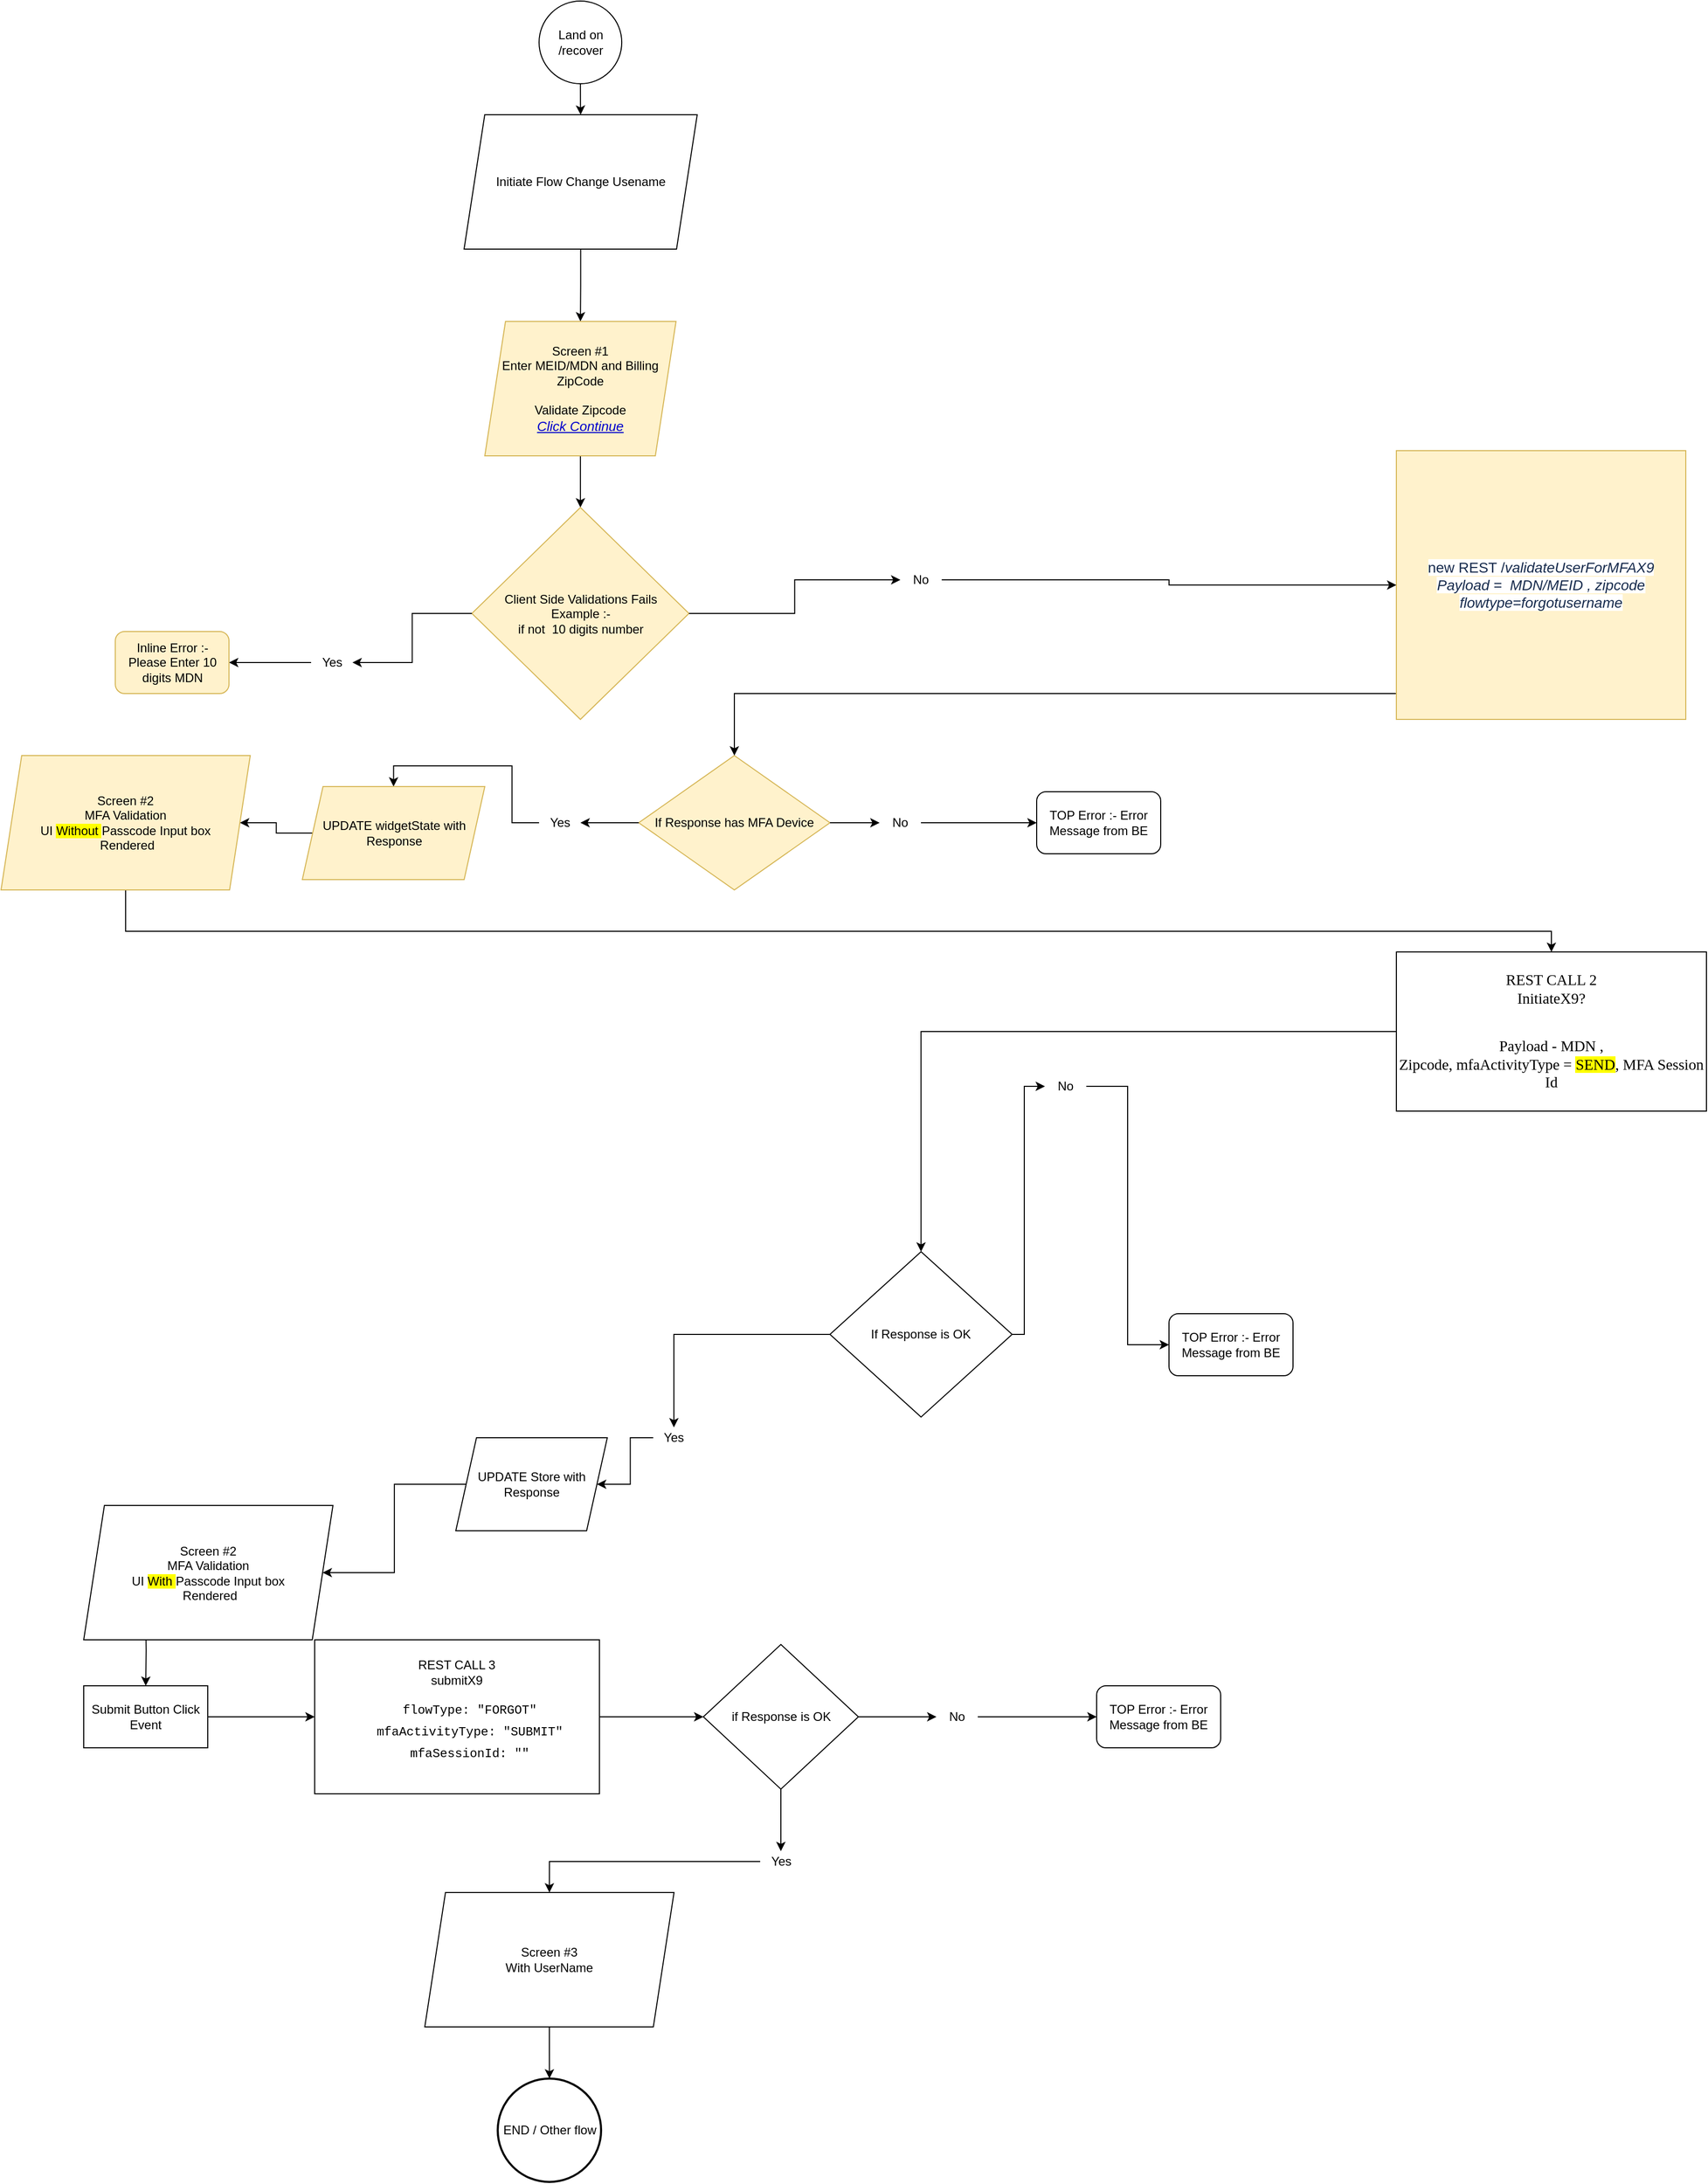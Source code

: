 <mxfile version="14.5.3" type="github">
  <diagram id="QXdTZe5FVXknlPFaYNdD" name="Page-1">
    <mxGraphModel dx="2272" dy="1894" grid="1" gridSize="10" guides="1" tooltips="1" connect="1" arrows="1" fold="1" page="1" pageScale="1" pageWidth="850" pageHeight="1100" math="0" shadow="0">
      <root>
        <mxCell id="0" />
        <mxCell id="1" parent="0" />
        <mxCell id="aFvyiEm-fu3uWtN78D4W-30" style="edgeStyle=orthogonalEdgeStyle;rounded=0;orthogonalLoop=1;jettySize=auto;html=1;entryX=0.5;entryY=0;entryDx=0;entryDy=0;" parent="1" source="EMNMdGR0dq1OucZ-ZLYC-100" target="aFvyiEm-fu3uWtN78D4W-2" edge="1">
          <mxGeometry relative="1" as="geometry" />
        </mxCell>
        <mxCell id="aFvyiEm-fu3uWtN78D4W-1" value="Land on /recover" style="ellipse;whiteSpace=wrap;html=1;aspect=fixed;" parent="1" vertex="1">
          <mxGeometry x="-9.44" y="-380" width="80" height="80" as="geometry" />
        </mxCell>
        <mxCell id="EMNMdGR0dq1OucZ-ZLYC-29" style="edgeStyle=orthogonalEdgeStyle;rounded=0;orthogonalLoop=1;jettySize=auto;html=1;" parent="1" source="aFvyiEm-fu3uWtN78D4W-2" target="EMNMdGR0dq1OucZ-ZLYC-30" edge="1">
          <mxGeometry relative="1" as="geometry">
            <mxPoint x="-100" y="170" as="targetPoint" />
          </mxGeometry>
        </mxCell>
        <mxCell id="aFvyiEm-fu3uWtN78D4W-2" value="Screen #1&lt;br&gt;Enter MEID/MDN and Billing ZipCode&lt;br&gt;&lt;br&gt;Validate Zipcode&lt;br&gt;&lt;font color=&quot;#0000cc&quot; style=&quot;font-size: 13px&quot;&gt;&lt;i&gt;&lt;u&gt;Click Continue&lt;/u&gt;&lt;/i&gt;&lt;/font&gt;" style="shape=parallelogram;perimeter=parallelogramPerimeter;whiteSpace=wrap;html=1;fixedSize=1;fillColor=#fff2cc;strokeColor=#d6b656;" parent="1" vertex="1">
          <mxGeometry x="-61.94" y="-70" width="185" height="130" as="geometry" />
        </mxCell>
        <mxCell id="aFvyiEm-fu3uWtN78D4W-31" style="edgeStyle=orthogonalEdgeStyle;rounded=0;orthogonalLoop=1;jettySize=auto;html=1;" parent="1" source="aFvyiEm-fu3uWtN78D4W-13" target="aFvyiEm-fu3uWtN78D4W-15" edge="1">
          <mxGeometry relative="1" as="geometry" />
        </mxCell>
        <mxCell id="EMNMdGR0dq1OucZ-ZLYC-58" style="edgeStyle=orthogonalEdgeStyle;rounded=0;orthogonalLoop=1;jettySize=auto;html=1;entryX=0.5;entryY=0;entryDx=0;entryDy=0;" parent="1" source="aFvyiEm-fu3uWtN78D4W-21" target="EMNMdGR0dq1OucZ-ZLYC-81" edge="1">
          <mxGeometry relative="1" as="geometry" />
        </mxCell>
        <mxCell id="aFvyiEm-fu3uWtN78D4W-4" value="If Response has MFA Device" style="rhombus;whiteSpace=wrap;html=1;fillColor=#fff2cc;strokeColor=#d6b656;" parent="1" vertex="1">
          <mxGeometry x="87" y="350" width="185" height="130" as="geometry" />
        </mxCell>
        <mxCell id="aFvyiEm-fu3uWtN78D4W-15" value="TOP Error :- Error Message from BE" style="rounded=1;whiteSpace=wrap;html=1;" parent="1" vertex="1">
          <mxGeometry x="472" y="385" width="120" height="60" as="geometry" />
        </mxCell>
        <mxCell id="EMNMdGR0dq1OucZ-ZLYC-63" style="edgeStyle=orthogonalEdgeStyle;rounded=0;orthogonalLoop=1;jettySize=auto;html=1;entryX=0;entryY=0.5;entryDx=0;entryDy=0;" parent="1" source="aFvyiEm-fu3uWtN78D4W-20" target="aFvyiEm-fu3uWtN78D4W-22" edge="1">
          <mxGeometry relative="1" as="geometry" />
        </mxCell>
        <mxCell id="aFvyiEm-fu3uWtN78D4W-16" value="If Response is OK&lt;span&gt;&lt;br&gt;&lt;/span&gt;" style="rhombus;whiteSpace=wrap;html=1;" parent="1" vertex="1">
          <mxGeometry x="272" y="830" width="176.25" height="160" as="geometry" />
        </mxCell>
        <mxCell id="aFvyiEm-fu3uWtN78D4W-22" value="TOP Error :- Error Message from BE" style="rounded=1;whiteSpace=wrap;html=1;" parent="1" vertex="1">
          <mxGeometry x="600" y="890" width="120" height="60" as="geometry" />
        </mxCell>
        <mxCell id="EMNMdGR0dq1OucZ-ZLYC-41" style="edgeStyle=orthogonalEdgeStyle;rounded=0;orthogonalLoop=1;jettySize=auto;html=1;" parent="1" source="aFvyiEm-fu3uWtN78D4W-33" target="aFvyiEm-fu3uWtN78D4W-46" edge="1">
          <mxGeometry relative="1" as="geometry">
            <Array as="points">
              <mxPoint x="-409" y="520" />
              <mxPoint x="970" y="520" />
            </Array>
          </mxGeometry>
        </mxCell>
        <mxCell id="aFvyiEm-fu3uWtN78D4W-33" value="Screen #2&lt;br&gt;MFA Validation&lt;br&gt;UI &lt;span style=&quot;background-color: rgb(255 , 255 , 0)&quot;&gt;Without&lt;font color=&quot;#ffff33&quot;&gt; &lt;/font&gt;&lt;/span&gt;Passcode Input box&lt;br&gt;&amp;nbsp;Rendered" style="shape=parallelogram;perimeter=parallelogramPerimeter;whiteSpace=wrap;html=1;fixedSize=1;fillColor=#fff2cc;strokeColor=#d6b656;" parent="1" vertex="1">
          <mxGeometry x="-530" y="350" width="241.13" height="130" as="geometry" />
        </mxCell>
        <mxCell id="EMNMdGR0dq1OucZ-ZLYC-49" style="edgeStyle=orthogonalEdgeStyle;rounded=0;orthogonalLoop=1;jettySize=auto;html=1;entryX=0;entryY=0.5;entryDx=0;entryDy=0;" parent="1" source="aFvyiEm-fu3uWtN78D4W-39" target="EMNMdGR0dq1OucZ-ZLYC-15" edge="1">
          <mxGeometry relative="1" as="geometry" />
        </mxCell>
        <mxCell id="aFvyiEm-fu3uWtN78D4W-39" value="REST CALL 3&lt;br&gt;submitX9&lt;br&gt;&lt;ol class=&quot;children expanded&quot; style=&quot;box-sizing: border-box ; min-width: 0px ; min-height: 0px ; list-style-type: none ; padding-left: 10px ; font-family: &amp;#34;consolas&amp;#34; , &amp;#34;lucida console&amp;#34; , &amp;#34;courier new&amp;#34; , monospace&quot;&gt;&lt;li tabindex=&quot;0&quot; class=&quot;force-white-icons selected&quot; style=&quot;box-sizing: border-box ; min-width: 0px ; min-height: 12px ; outline-width: 0px ; text-overflow: ellipsis ; position: relative ; display: block ; align-items: center ; padding-left: 5px ; line-height: 20px ; margin-top: 1px ; margin-left: 10px&quot;&gt;&lt;span class=&quot;name-and-value&quot; style=&quot;box-sizing: border-box ; min-width: 0px ; min-height: 0px ; overflow: hidden ; text-overflow: ellipsis ; line-height: 16px&quot;&gt;&lt;span class=&quot;name&quot; style=&quot;box-sizing: border-box ; min-width: 0px ; min-height: 0px&quot;&gt;flowType&lt;/span&gt;:&amp;nbsp;&lt;span class=&quot;object-value-string value&quot; style=&quot;box-sizing: border-box ; min-width: 0px ; min-height: 0px&quot;&gt;&lt;span class=&quot;object-value-string-quote&quot; style=&quot;box-sizing: border-box ; min-width: 0px ; min-height: 0px&quot;&gt;&quot;&lt;/span&gt;FORGOT&lt;span class=&quot;object-value-string-quote&quot; style=&quot;box-sizing: border-box ; min-width: 0px ; min-height: 0px&quot;&gt;&quot;&lt;/span&gt;&lt;/span&gt;&lt;/span&gt;&lt;/li&gt;&lt;li style=&quot;box-sizing: border-box ; min-width: 0px ; min-height: 12px ; text-overflow: ellipsis ; position: relative ; display: block ; align-items: center ; padding-left: 5px ; line-height: 20px ; margin-top: 1px ; margin-left: 10px&quot;&gt;&lt;span class=&quot;name-and-value&quot; style=&quot;box-sizing: border-box ; min-width: 0px ; min-height: 0px ; overflow: hidden ; text-overflow: ellipsis ; line-height: 16px&quot;&gt;&lt;span class=&quot;name&quot; style=&quot;box-sizing: border-box ; min-width: 0px ; min-height: 0px&quot;&gt;mfaActivityType&lt;/span&gt;:&amp;nbsp;&lt;span class=&quot;object-value-string value&quot; style=&quot;box-sizing: border-box ; min-width: 0px ; min-height: 0px&quot;&gt;&lt;span class=&quot;object-value-string-quote&quot; style=&quot;box-sizing: border-box ; min-width: 0px ; min-height: 0px&quot;&gt;&quot;&lt;/span&gt;SUBMIT&lt;span class=&quot;object-value-string-quote&quot; style=&quot;box-sizing: border-box ; min-width: 0px ; min-height: 0px&quot;&gt;&quot;&lt;/span&gt;&lt;/span&gt;&lt;/span&gt;&lt;/li&gt;&lt;li style=&quot;box-sizing: border-box ; min-width: 0px ; min-height: 12px ; text-overflow: ellipsis ; position: relative ; display: block ; align-items: center ; padding-left: 5px ; line-height: 20px ; margin-top: 1px ; margin-left: 10px&quot;&gt;&lt;span class=&quot;name-and-value&quot; style=&quot;box-sizing: border-box ; min-width: 0px ; min-height: 0px ; overflow: hidden ; text-overflow: ellipsis ; line-height: 16px&quot;&gt;&lt;span class=&quot;name&quot; style=&quot;box-sizing: border-box ; min-width: 0px ; min-height: 0px&quot;&gt;mfaSessionId&lt;/span&gt;:&amp;nbsp;&lt;span class=&quot;object-value-string value&quot; style=&quot;box-sizing: border-box ; min-width: 0px ; min-height: 0px&quot;&gt;&lt;span class=&quot;object-value-string-quote&quot; style=&quot;box-sizing: border-box ; min-width: 0px ; min-height: 0px&quot;&gt;&quot;&lt;/span&gt;&lt;span class=&quot;object-value-string-quote&quot; style=&quot;box-sizing: border-box ; min-width: 0px ; min-height: 0px&quot;&gt;&quot;&lt;/span&gt;&lt;/span&gt;&lt;/span&gt;&lt;/li&gt;&lt;/ol&gt;" style="whiteSpace=wrap;html=1;" parent="1" vertex="1">
          <mxGeometry x="-226.56" y="1205.5" width="275.5" height="149" as="geometry" />
        </mxCell>
        <mxCell id="EMNMdGR0dq1OucZ-ZLYC-50" style="edgeStyle=orthogonalEdgeStyle;rounded=0;orthogonalLoop=1;jettySize=auto;html=1;entryX=0.5;entryY=0;entryDx=0;entryDy=0;" parent="1" source="aFvyiEm-fu3uWtN78D4W-46" target="aFvyiEm-fu3uWtN78D4W-16" edge="1">
          <mxGeometry relative="1" as="geometry" />
        </mxCell>
        <mxCell id="aFvyiEm-fu3uWtN78D4W-46" value="&lt;span style=&quot;font-family: &amp;#34;calibri&amp;#34; ; font-size: 14.667px&quot;&gt;REST CALL 2&lt;/span&gt;&lt;p style=&quot;margin: 0in ; font-family: &amp;#34;calibri&amp;#34; ; font-size: 11.0pt&quot;&gt;InitiateX9?&lt;/p&gt;&lt;br&gt;&lt;br&gt;&lt;p style=&quot;margin: 0in ; font-family: &amp;#34;calibri&amp;#34; ; font-size: 11.0pt&quot;&gt;Payload - MDN ,&lt;br&gt;Zipcode, mfaActivityType = &lt;span style=&quot;background-color: rgb(255 , 255 , 0)&quot;&gt;SEND&lt;/span&gt;, MFA Session Id&lt;/p&gt;" style="whiteSpace=wrap;html=1;" parent="1" vertex="1">
          <mxGeometry x="820" y="540" width="300" height="154" as="geometry" />
        </mxCell>
        <mxCell id="EMNMdGR0dq1OucZ-ZLYC-28" style="edgeStyle=orthogonalEdgeStyle;rounded=0;orthogonalLoop=1;jettySize=auto;html=1;" parent="1" source="EMNMdGR0dq1OucZ-ZLYC-3" target="aFvyiEm-fu3uWtN78D4W-4" edge="1">
          <mxGeometry relative="1" as="geometry">
            <Array as="points">
              <mxPoint x="649" y="290" />
              <mxPoint x="180" y="290" />
            </Array>
          </mxGeometry>
        </mxCell>
        <mxCell id="EMNMdGR0dq1OucZ-ZLYC-3" value="&lt;span style=&quot;color: rgb(23 , 43 , 77) ; font-family: , &amp;#34;blinkmacsystemfont&amp;#34; , &amp;#34;segoe ui&amp;#34; , &amp;#34;roboto&amp;#34; , &amp;#34;oxygen&amp;#34; , &amp;#34;ubuntu&amp;#34; , &amp;#34;fira sans&amp;#34; , &amp;#34;droid sans&amp;#34; , &amp;#34;helvetica neue&amp;#34; , sans-serif ; font-size: 14px ; background-color: rgb(255 , 255 , 255)&quot;&gt;new REST /&lt;/span&gt;&lt;font color=&quot;#172b4d&quot;&gt;&lt;span style=&quot;font-size: 14px ; background-color: rgb(255 , 255 , 255)&quot;&gt;&lt;i&gt;validateUserForMFAX9&lt;br&gt;Payload =&amp;nbsp; MDN/MEID , zipcode&lt;br&gt;flowtype=forgotusername&lt;br&gt;&lt;/i&gt;&lt;/span&gt;&lt;/font&gt;" style="whiteSpace=wrap;html=1;fillColor=#fff2cc;strokeColor=#d6b656;" parent="1" vertex="1">
          <mxGeometry x="820" y="55" width="280" height="260" as="geometry" />
        </mxCell>
        <mxCell id="EMNMdGR0dq1OucZ-ZLYC-47" style="edgeStyle=orthogonalEdgeStyle;rounded=0;orthogonalLoop=1;jettySize=auto;html=1;entryX=0.5;entryY=0;entryDx=0;entryDy=0;" parent="1" target="EMNMdGR0dq1OucZ-ZLYC-46" edge="1">
          <mxGeometry relative="1" as="geometry">
            <mxPoint x="-390.059" y="1180.0" as="sourcePoint" />
          </mxGeometry>
        </mxCell>
        <mxCell id="EMNMdGR0dq1OucZ-ZLYC-9" value="Screen #2&lt;br&gt;MFA Validation&lt;br&gt;UI &lt;span style=&quot;background-color: rgb(255 , 255 , 0)&quot;&gt;With&lt;font color=&quot;#ffff33&quot;&gt;&amp;nbsp;&lt;/font&gt;&lt;/span&gt;Passcode Input box&lt;br&gt;&amp;nbsp;Rendered" style="shape=parallelogram;perimeter=parallelogramPerimeter;whiteSpace=wrap;html=1;fixedSize=1;" parent="1" vertex="1">
          <mxGeometry x="-450" y="1075.5" width="241.13" height="130" as="geometry" />
        </mxCell>
        <mxCell id="EMNMdGR0dq1OucZ-ZLYC-88" style="edgeStyle=orthogonalEdgeStyle;rounded=0;orthogonalLoop=1;jettySize=auto;html=1;" parent="1" source="EMNMdGR0dq1OucZ-ZLYC-12" target="EMNMdGR0dq1OucZ-ZLYC-23" edge="1">
          <mxGeometry relative="1" as="geometry" />
        </mxCell>
        <mxCell id="EMNMdGR0dq1OucZ-ZLYC-12" value="Screen #3&lt;br&gt;With UserName" style="shape=parallelogram;perimeter=parallelogramPerimeter;whiteSpace=wrap;html=1;fixedSize=1;" parent="1" vertex="1">
          <mxGeometry x="-120.01" y="1450" width="241.13" height="130" as="geometry" />
        </mxCell>
        <mxCell id="EMNMdGR0dq1OucZ-ZLYC-17" style="edgeStyle=orthogonalEdgeStyle;rounded=0;orthogonalLoop=1;jettySize=auto;html=1;entryX=0.5;entryY=0;entryDx=0;entryDy=0;" parent="1" source="EMNMdGR0dq1OucZ-ZLYC-52" target="EMNMdGR0dq1OucZ-ZLYC-12" edge="1">
          <mxGeometry relative="1" as="geometry" />
        </mxCell>
        <mxCell id="EMNMdGR0dq1OucZ-ZLYC-26" style="edgeStyle=orthogonalEdgeStyle;rounded=0;orthogonalLoop=1;jettySize=auto;html=1;entryX=0;entryY=0.5;entryDx=0;entryDy=0;" parent="1" source="EMNMdGR0dq1OucZ-ZLYC-24" target="EMNMdGR0dq1OucZ-ZLYC-25" edge="1">
          <mxGeometry relative="1" as="geometry" />
        </mxCell>
        <mxCell id="EMNMdGR0dq1OucZ-ZLYC-15" value="if Response is OK" style="rhombus;whiteSpace=wrap;html=1;" parent="1" vertex="1">
          <mxGeometry x="149.5" y="1210" width="150" height="140" as="geometry" />
        </mxCell>
        <mxCell id="EMNMdGR0dq1OucZ-ZLYC-23" value="END / Other flow" style="strokeWidth=2;html=1;shape=mxgraph.flowchart.start_2;whiteSpace=wrap;" parent="1" vertex="1">
          <mxGeometry x="-49.44" y="1630" width="100" height="100" as="geometry" />
        </mxCell>
        <mxCell id="EMNMdGR0dq1OucZ-ZLYC-25" value="TOP Error :- Error Message from BE" style="rounded=1;whiteSpace=wrap;html=1;" parent="1" vertex="1">
          <mxGeometry x="530" y="1250" width="120" height="60" as="geometry" />
        </mxCell>
        <mxCell id="EMNMdGR0dq1OucZ-ZLYC-31" style="edgeStyle=orthogonalEdgeStyle;rounded=0;orthogonalLoop=1;jettySize=auto;html=1;entryX=1;entryY=0.5;entryDx=0;entryDy=0;" parent="1" source="EMNMdGR0dq1OucZ-ZLYC-34" target="EMNMdGR0dq1OucZ-ZLYC-36" edge="1">
          <mxGeometry relative="1" as="geometry">
            <mxPoint x="-330" y="185" as="targetPoint" />
          </mxGeometry>
        </mxCell>
        <mxCell id="EMNMdGR0dq1OucZ-ZLYC-96" style="edgeStyle=orthogonalEdgeStyle;rounded=0;orthogonalLoop=1;jettySize=auto;html=1;" parent="1" source="EMNMdGR0dq1OucZ-ZLYC-90" target="EMNMdGR0dq1OucZ-ZLYC-3" edge="1">
          <mxGeometry relative="1" as="geometry">
            <mxPoint x="470" y="180" as="targetPoint" />
          </mxGeometry>
        </mxCell>
        <mxCell id="EMNMdGR0dq1OucZ-ZLYC-30" value="Client Side Validations Fails&lt;br&gt;&amp;nbsp;Example :-&amp;nbsp;&lt;br&gt;if not&amp;nbsp; 10 digits number" style="rhombus;whiteSpace=wrap;html=1;fillColor=#fff2cc;strokeColor=#d6b656;" parent="1" vertex="1">
          <mxGeometry x="-74.44" y="110" width="210" height="205" as="geometry" />
        </mxCell>
        <mxCell id="EMNMdGR0dq1OucZ-ZLYC-36" value="Inline Error :- Please Enter 10 digits MDN" style="rounded=1;whiteSpace=wrap;html=1;fillColor=#fff2cc;strokeColor=#d6b656;" parent="1" vertex="1">
          <mxGeometry x="-419.44" y="230" width="110" height="60" as="geometry" />
        </mxCell>
        <mxCell id="EMNMdGR0dq1OucZ-ZLYC-34" value="Yes" style="text;html=1;align=center;verticalAlign=middle;resizable=0;points=[];autosize=1;" parent="1" vertex="1">
          <mxGeometry x="-230" y="250" width="40" height="20" as="geometry" />
        </mxCell>
        <mxCell id="EMNMdGR0dq1OucZ-ZLYC-37" style="edgeStyle=orthogonalEdgeStyle;rounded=0;orthogonalLoop=1;jettySize=auto;html=1;entryX=1;entryY=0.5;entryDx=0;entryDy=0;" parent="1" source="EMNMdGR0dq1OucZ-ZLYC-30" target="EMNMdGR0dq1OucZ-ZLYC-34" edge="1">
          <mxGeometry relative="1" as="geometry">
            <mxPoint x="-340" y="185" as="targetPoint" />
            <mxPoint x="-249" y="185" as="sourcePoint" />
          </mxGeometry>
        </mxCell>
        <mxCell id="aFvyiEm-fu3uWtN78D4W-13" value="No" style="text;html=1;strokeColor=none;fillColor=none;align=center;verticalAlign=middle;whiteSpace=wrap;rounded=0;" parent="1" vertex="1">
          <mxGeometry x="320" y="405" width="40" height="20" as="geometry" />
        </mxCell>
        <mxCell id="EMNMdGR0dq1OucZ-ZLYC-39" style="edgeStyle=orthogonalEdgeStyle;rounded=0;orthogonalLoop=1;jettySize=auto;html=1;" parent="1" source="aFvyiEm-fu3uWtN78D4W-4" target="aFvyiEm-fu3uWtN78D4W-13" edge="1">
          <mxGeometry relative="1" as="geometry">
            <mxPoint x="272" y="415" as="sourcePoint" />
            <mxPoint x="472" y="415" as="targetPoint" />
          </mxGeometry>
        </mxCell>
        <mxCell id="EMNMdGR0dq1OucZ-ZLYC-48" style="edgeStyle=orthogonalEdgeStyle;rounded=0;orthogonalLoop=1;jettySize=auto;html=1;" parent="1" source="EMNMdGR0dq1OucZ-ZLYC-46" target="aFvyiEm-fu3uWtN78D4W-39" edge="1">
          <mxGeometry relative="1" as="geometry" />
        </mxCell>
        <mxCell id="EMNMdGR0dq1OucZ-ZLYC-46" value="Submit Button Click Event" style="whiteSpace=wrap;html=1;" parent="1" vertex="1">
          <mxGeometry x="-450" y="1250" width="120" height="60" as="geometry" />
        </mxCell>
        <mxCell id="EMNMdGR0dq1OucZ-ZLYC-24" value="No" style="text;html=1;strokeColor=none;fillColor=none;align=center;verticalAlign=middle;whiteSpace=wrap;rounded=0;" parent="1" vertex="1">
          <mxGeometry x="375" y="1270" width="40" height="20" as="geometry" />
        </mxCell>
        <mxCell id="EMNMdGR0dq1OucZ-ZLYC-51" style="edgeStyle=orthogonalEdgeStyle;rounded=0;orthogonalLoop=1;jettySize=auto;html=1;entryX=0;entryY=0.5;entryDx=0;entryDy=0;" parent="1" source="EMNMdGR0dq1OucZ-ZLYC-15" target="EMNMdGR0dq1OucZ-ZLYC-24" edge="1">
          <mxGeometry relative="1" as="geometry">
            <mxPoint x="299.5" y="1280" as="sourcePoint" />
            <mxPoint x="500" y="1280" as="targetPoint" />
            <Array as="points">
              <mxPoint x="360" y="1280" />
            </Array>
          </mxGeometry>
        </mxCell>
        <mxCell id="EMNMdGR0dq1OucZ-ZLYC-52" value="Yes" style="text;html=1;strokeColor=none;fillColor=none;align=center;verticalAlign=middle;whiteSpace=wrap;rounded=0;" parent="1" vertex="1">
          <mxGeometry x="204.5" y="1410" width="40" height="20" as="geometry" />
        </mxCell>
        <mxCell id="EMNMdGR0dq1OucZ-ZLYC-53" style="edgeStyle=orthogonalEdgeStyle;rounded=0;orthogonalLoop=1;jettySize=auto;html=1;entryX=0.5;entryY=0;entryDx=0;entryDy=0;" parent="1" source="EMNMdGR0dq1OucZ-ZLYC-15" target="EMNMdGR0dq1OucZ-ZLYC-52" edge="1">
          <mxGeometry relative="1" as="geometry">
            <mxPoint x="224.495" y="1349.995" as="sourcePoint" />
            <mxPoint x="224.495" y="1520" as="targetPoint" />
          </mxGeometry>
        </mxCell>
        <mxCell id="aFvyiEm-fu3uWtN78D4W-21" value="Yes" style="text;html=1;strokeColor=none;fillColor=none;align=center;verticalAlign=middle;whiteSpace=wrap;rounded=0;" parent="1" vertex="1">
          <mxGeometry x="-9.44" y="405" width="40" height="20" as="geometry" />
        </mxCell>
        <mxCell id="EMNMdGR0dq1OucZ-ZLYC-61" style="edgeStyle=orthogonalEdgeStyle;rounded=0;orthogonalLoop=1;jettySize=auto;html=1;" parent="1" source="aFvyiEm-fu3uWtN78D4W-4" target="aFvyiEm-fu3uWtN78D4W-21" edge="1">
          <mxGeometry relative="1" as="geometry">
            <mxPoint x="87" y="415" as="sourcePoint" />
            <mxPoint x="-48.87" y="415" as="targetPoint" />
          </mxGeometry>
        </mxCell>
        <mxCell id="aFvyiEm-fu3uWtN78D4W-20" value="No" style="text;html=1;strokeColor=none;fillColor=none;align=center;verticalAlign=middle;whiteSpace=wrap;rounded=0;" parent="1" vertex="1">
          <mxGeometry x="480" y="660" width="40" height="20" as="geometry" />
        </mxCell>
        <mxCell id="EMNMdGR0dq1OucZ-ZLYC-64" style="edgeStyle=orthogonalEdgeStyle;rounded=0;orthogonalLoop=1;jettySize=auto;html=1;entryX=0;entryY=0.5;entryDx=0;entryDy=0;" parent="1" source="aFvyiEm-fu3uWtN78D4W-16" target="aFvyiEm-fu3uWtN78D4W-20" edge="1">
          <mxGeometry relative="1" as="geometry">
            <mxPoint x="448.25" y="670" as="sourcePoint" />
            <mxPoint x="580" y="670" as="targetPoint" />
            <Array as="points">
              <mxPoint x="460" y="910" />
              <mxPoint x="460" y="670" />
            </Array>
          </mxGeometry>
        </mxCell>
        <mxCell id="EMNMdGR0dq1OucZ-ZLYC-65" value="Yes" style="text;html=1;strokeColor=none;fillColor=none;align=center;verticalAlign=middle;whiteSpace=wrap;rounded=0;" parent="1" vertex="1">
          <mxGeometry x="101" y="1000" width="40" height="20" as="geometry" />
        </mxCell>
        <mxCell id="EMNMdGR0dq1OucZ-ZLYC-80" style="edgeStyle=orthogonalEdgeStyle;rounded=0;orthogonalLoop=1;jettySize=auto;html=1;" parent="1" source="aFvyiEm-fu3uWtN78D4W-16" target="EMNMdGR0dq1OucZ-ZLYC-65" edge="1">
          <mxGeometry relative="1" as="geometry">
            <mxPoint x="272" y="670" as="sourcePoint" />
            <mxPoint x="130.5" y="785.5" as="targetPoint" />
          </mxGeometry>
        </mxCell>
        <mxCell id="EMNMdGR0dq1OucZ-ZLYC-83" style="edgeStyle=orthogonalEdgeStyle;rounded=0;orthogonalLoop=1;jettySize=auto;html=1;" parent="1" source="EMNMdGR0dq1OucZ-ZLYC-81" target="aFvyiEm-fu3uWtN78D4W-33" edge="1">
          <mxGeometry relative="1" as="geometry" />
        </mxCell>
        <mxCell id="EMNMdGR0dq1OucZ-ZLYC-81" value="UPDATE widgetState with Response" style="shape=parallelogram;perimeter=parallelogramPerimeter;whiteSpace=wrap;html=1;fixedSize=1;fillColor=#fff2cc;strokeColor=#d6b656;" parent="1" vertex="1">
          <mxGeometry x="-238.5" y="380" width="176.56" height="90" as="geometry" />
        </mxCell>
        <mxCell id="EMNMdGR0dq1OucZ-ZLYC-102" value="" style="edgeStyle=orthogonalEdgeStyle;rounded=0;orthogonalLoop=1;jettySize=auto;html=1;" parent="1" source="EMNMdGR0dq1OucZ-ZLYC-84" target="EMNMdGR0dq1OucZ-ZLYC-9" edge="1">
          <mxGeometry relative="1" as="geometry" />
        </mxCell>
        <mxCell id="EMNMdGR0dq1OucZ-ZLYC-84" value="UPDATE Store with Response" style="shape=parallelogram;perimeter=parallelogramPerimeter;whiteSpace=wrap;html=1;fixedSize=1;" parent="1" vertex="1">
          <mxGeometry x="-90" y="1010" width="146.56" height="90" as="geometry" />
        </mxCell>
        <mxCell id="EMNMdGR0dq1OucZ-ZLYC-87" style="edgeStyle=orthogonalEdgeStyle;rounded=0;orthogonalLoop=1;jettySize=auto;html=1;" parent="1" source="EMNMdGR0dq1OucZ-ZLYC-65" target="EMNMdGR0dq1OucZ-ZLYC-84" edge="1">
          <mxGeometry relative="1" as="geometry">
            <mxPoint x="101" y="1010" as="sourcePoint" />
            <mxPoint x="-249.4" y="1060" as="targetPoint" />
          </mxGeometry>
        </mxCell>
        <mxCell id="EMNMdGR0dq1OucZ-ZLYC-90" value="No" style="text;html=1;strokeColor=none;fillColor=none;align=center;verticalAlign=middle;whiteSpace=wrap;rounded=0;" parent="1" vertex="1">
          <mxGeometry x="340.13" y="170" width="40" height="20" as="geometry" />
        </mxCell>
        <mxCell id="EMNMdGR0dq1OucZ-ZLYC-99" style="edgeStyle=orthogonalEdgeStyle;rounded=0;orthogonalLoop=1;jettySize=auto;html=1;" parent="1" source="EMNMdGR0dq1OucZ-ZLYC-30" target="EMNMdGR0dq1OucZ-ZLYC-90" edge="1">
          <mxGeometry relative="1" as="geometry">
            <mxPoint x="470" y="180" as="targetPoint" />
            <mxPoint x="135.56" y="212.5" as="sourcePoint" />
          </mxGeometry>
        </mxCell>
        <mxCell id="EMNMdGR0dq1OucZ-ZLYC-100" value="Initiate Flow Change Usename" style="shape=parallelogram;perimeter=parallelogramPerimeter;whiteSpace=wrap;html=1;fixedSize=1;" parent="1" vertex="1">
          <mxGeometry x="-82" y="-270" width="225.56" height="130" as="geometry" />
        </mxCell>
        <mxCell id="EMNMdGR0dq1OucZ-ZLYC-101" style="edgeStyle=orthogonalEdgeStyle;rounded=0;orthogonalLoop=1;jettySize=auto;html=1;entryX=0.5;entryY=0;entryDx=0;entryDy=0;" parent="1" source="aFvyiEm-fu3uWtN78D4W-1" target="EMNMdGR0dq1OucZ-ZLYC-100" edge="1">
          <mxGeometry relative="1" as="geometry">
            <mxPoint x="30.56" y="-300" as="sourcePoint" />
            <mxPoint x="30.56" y="-70" as="targetPoint" />
          </mxGeometry>
        </mxCell>
      </root>
    </mxGraphModel>
  </diagram>
</mxfile>
